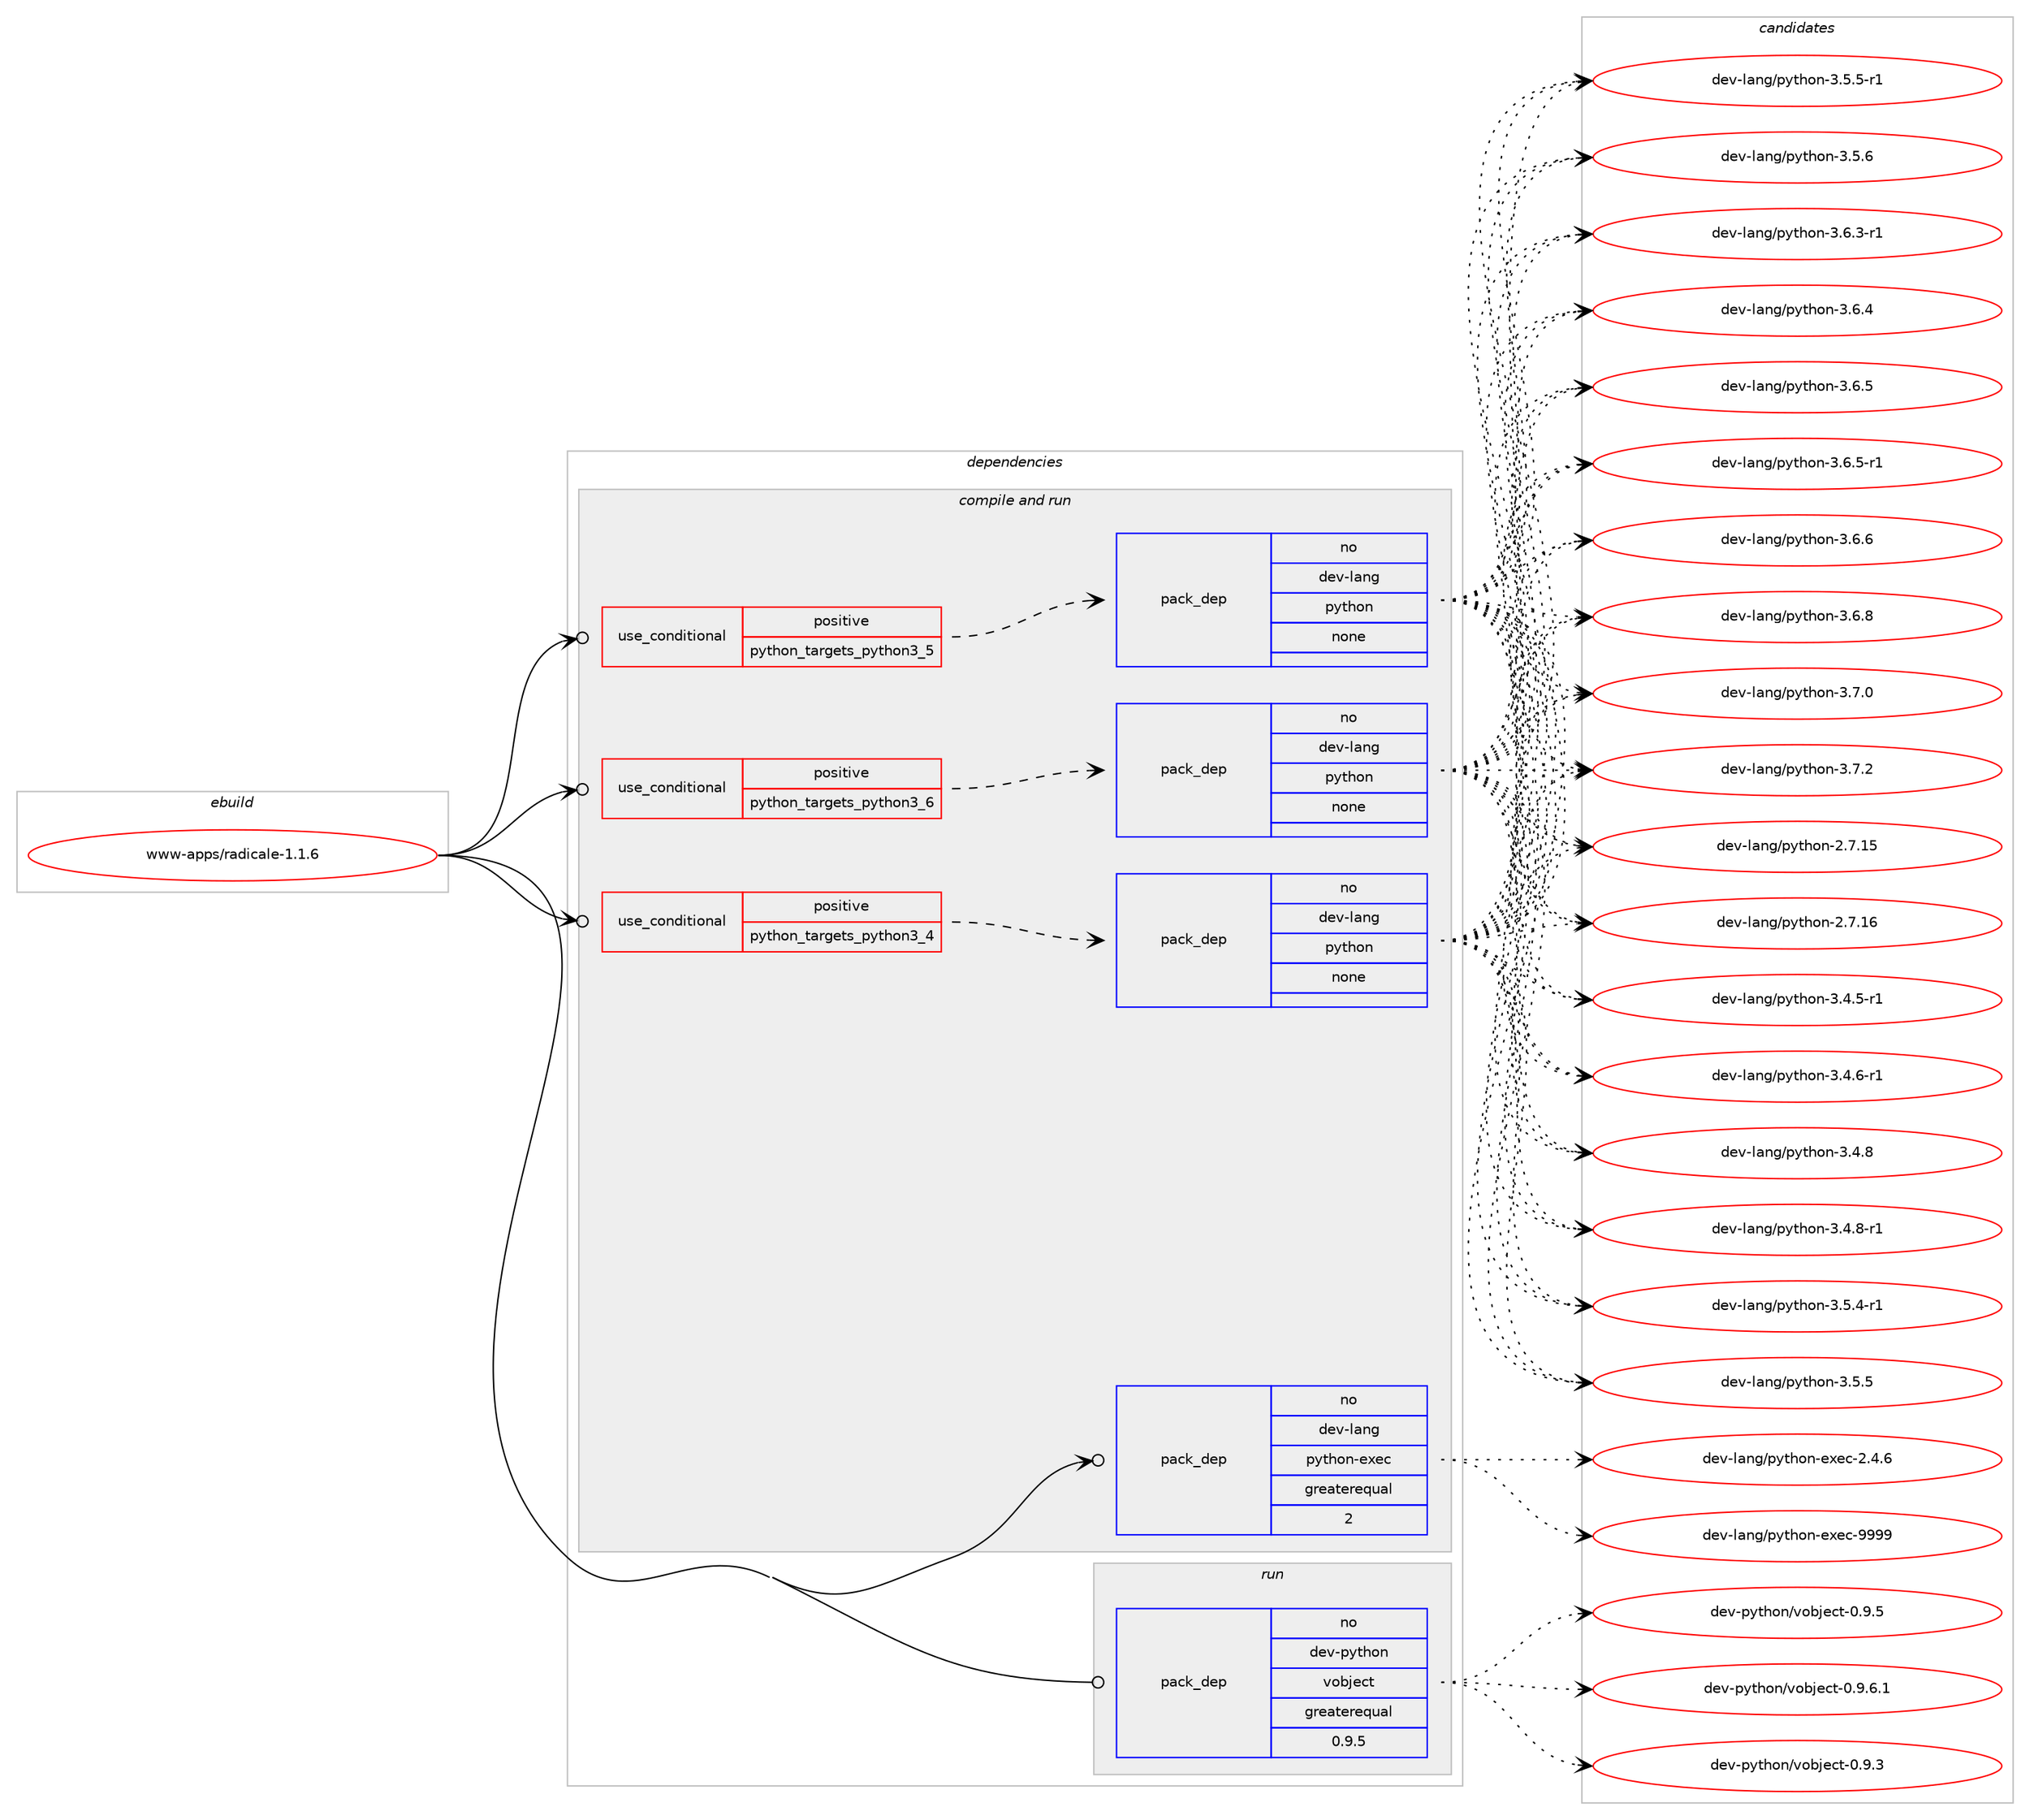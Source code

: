 digraph prolog {

# *************
# Graph options
# *************

newrank=true;
concentrate=true;
compound=true;
graph [rankdir=LR,fontname=Helvetica,fontsize=10,ranksep=1.5];#, ranksep=2.5, nodesep=0.2];
edge  [arrowhead=vee];
node  [fontname=Helvetica,fontsize=10];

# **********
# The ebuild
# **********

subgraph cluster_leftcol {
color=gray;
rank=same;
label=<<i>ebuild</i>>;
id [label="www-apps/radicale-1.1.6", color=red, width=4, href="../www-apps/radicale-1.1.6.svg"];
}

# ****************
# The dependencies
# ****************

subgraph cluster_midcol {
color=gray;
label=<<i>dependencies</i>>;
subgraph cluster_compile {
fillcolor="#eeeeee";
style=filled;
label=<<i>compile</i>>;
}
subgraph cluster_compileandrun {
fillcolor="#eeeeee";
style=filled;
label=<<i>compile and run</i>>;
subgraph cond463517 {
dependency1746700 [label=<<TABLE BORDER="0" CELLBORDER="1" CELLSPACING="0" CELLPADDING="4"><TR><TD ROWSPAN="3" CELLPADDING="10">use_conditional</TD></TR><TR><TD>positive</TD></TR><TR><TD>python_targets_python3_4</TD></TR></TABLE>>, shape=none, color=red];
subgraph pack1253986 {
dependency1746701 [label=<<TABLE BORDER="0" CELLBORDER="1" CELLSPACING="0" CELLPADDING="4" WIDTH="220"><TR><TD ROWSPAN="6" CELLPADDING="30">pack_dep</TD></TR><TR><TD WIDTH="110">no</TD></TR><TR><TD>dev-lang</TD></TR><TR><TD>python</TD></TR><TR><TD>none</TD></TR><TR><TD></TD></TR></TABLE>>, shape=none, color=blue];
}
dependency1746700:e -> dependency1746701:w [weight=20,style="dashed",arrowhead="vee"];
}
id:e -> dependency1746700:w [weight=20,style="solid",arrowhead="odotvee"];
subgraph cond463518 {
dependency1746702 [label=<<TABLE BORDER="0" CELLBORDER="1" CELLSPACING="0" CELLPADDING="4"><TR><TD ROWSPAN="3" CELLPADDING="10">use_conditional</TD></TR><TR><TD>positive</TD></TR><TR><TD>python_targets_python3_5</TD></TR></TABLE>>, shape=none, color=red];
subgraph pack1253987 {
dependency1746703 [label=<<TABLE BORDER="0" CELLBORDER="1" CELLSPACING="0" CELLPADDING="4" WIDTH="220"><TR><TD ROWSPAN="6" CELLPADDING="30">pack_dep</TD></TR><TR><TD WIDTH="110">no</TD></TR><TR><TD>dev-lang</TD></TR><TR><TD>python</TD></TR><TR><TD>none</TD></TR><TR><TD></TD></TR></TABLE>>, shape=none, color=blue];
}
dependency1746702:e -> dependency1746703:w [weight=20,style="dashed",arrowhead="vee"];
}
id:e -> dependency1746702:w [weight=20,style="solid",arrowhead="odotvee"];
subgraph cond463519 {
dependency1746704 [label=<<TABLE BORDER="0" CELLBORDER="1" CELLSPACING="0" CELLPADDING="4"><TR><TD ROWSPAN="3" CELLPADDING="10">use_conditional</TD></TR><TR><TD>positive</TD></TR><TR><TD>python_targets_python3_6</TD></TR></TABLE>>, shape=none, color=red];
subgraph pack1253988 {
dependency1746705 [label=<<TABLE BORDER="0" CELLBORDER="1" CELLSPACING="0" CELLPADDING="4" WIDTH="220"><TR><TD ROWSPAN="6" CELLPADDING="30">pack_dep</TD></TR><TR><TD WIDTH="110">no</TD></TR><TR><TD>dev-lang</TD></TR><TR><TD>python</TD></TR><TR><TD>none</TD></TR><TR><TD></TD></TR></TABLE>>, shape=none, color=blue];
}
dependency1746704:e -> dependency1746705:w [weight=20,style="dashed",arrowhead="vee"];
}
id:e -> dependency1746704:w [weight=20,style="solid",arrowhead="odotvee"];
subgraph pack1253989 {
dependency1746706 [label=<<TABLE BORDER="0" CELLBORDER="1" CELLSPACING="0" CELLPADDING="4" WIDTH="220"><TR><TD ROWSPAN="6" CELLPADDING="30">pack_dep</TD></TR><TR><TD WIDTH="110">no</TD></TR><TR><TD>dev-lang</TD></TR><TR><TD>python-exec</TD></TR><TR><TD>greaterequal</TD></TR><TR><TD>2</TD></TR></TABLE>>, shape=none, color=blue];
}
id:e -> dependency1746706:w [weight=20,style="solid",arrowhead="odotvee"];
}
subgraph cluster_run {
fillcolor="#eeeeee";
style=filled;
label=<<i>run</i>>;
subgraph pack1253990 {
dependency1746707 [label=<<TABLE BORDER="0" CELLBORDER="1" CELLSPACING="0" CELLPADDING="4" WIDTH="220"><TR><TD ROWSPAN="6" CELLPADDING="30">pack_dep</TD></TR><TR><TD WIDTH="110">no</TD></TR><TR><TD>dev-python</TD></TR><TR><TD>vobject</TD></TR><TR><TD>greaterequal</TD></TR><TR><TD>0.9.5</TD></TR></TABLE>>, shape=none, color=blue];
}
id:e -> dependency1746707:w [weight=20,style="solid",arrowhead="odot"];
}
}

# **************
# The candidates
# **************

subgraph cluster_choices {
rank=same;
color=gray;
label=<<i>candidates</i>>;

subgraph choice1253986 {
color=black;
nodesep=1;
choice10010111845108971101034711212111610411111045504655464953 [label="dev-lang/python-2.7.15", color=red, width=4,href="../dev-lang/python-2.7.15.svg"];
choice10010111845108971101034711212111610411111045504655464954 [label="dev-lang/python-2.7.16", color=red, width=4,href="../dev-lang/python-2.7.16.svg"];
choice1001011184510897110103471121211161041111104551465246534511449 [label="dev-lang/python-3.4.5-r1", color=red, width=4,href="../dev-lang/python-3.4.5-r1.svg"];
choice1001011184510897110103471121211161041111104551465246544511449 [label="dev-lang/python-3.4.6-r1", color=red, width=4,href="../dev-lang/python-3.4.6-r1.svg"];
choice100101118451089711010347112121116104111110455146524656 [label="dev-lang/python-3.4.8", color=red, width=4,href="../dev-lang/python-3.4.8.svg"];
choice1001011184510897110103471121211161041111104551465246564511449 [label="dev-lang/python-3.4.8-r1", color=red, width=4,href="../dev-lang/python-3.4.8-r1.svg"];
choice1001011184510897110103471121211161041111104551465346524511449 [label="dev-lang/python-3.5.4-r1", color=red, width=4,href="../dev-lang/python-3.5.4-r1.svg"];
choice100101118451089711010347112121116104111110455146534653 [label="dev-lang/python-3.5.5", color=red, width=4,href="../dev-lang/python-3.5.5.svg"];
choice1001011184510897110103471121211161041111104551465346534511449 [label="dev-lang/python-3.5.5-r1", color=red, width=4,href="../dev-lang/python-3.5.5-r1.svg"];
choice100101118451089711010347112121116104111110455146534654 [label="dev-lang/python-3.5.6", color=red, width=4,href="../dev-lang/python-3.5.6.svg"];
choice1001011184510897110103471121211161041111104551465446514511449 [label="dev-lang/python-3.6.3-r1", color=red, width=4,href="../dev-lang/python-3.6.3-r1.svg"];
choice100101118451089711010347112121116104111110455146544652 [label="dev-lang/python-3.6.4", color=red, width=4,href="../dev-lang/python-3.6.4.svg"];
choice100101118451089711010347112121116104111110455146544653 [label="dev-lang/python-3.6.5", color=red, width=4,href="../dev-lang/python-3.6.5.svg"];
choice1001011184510897110103471121211161041111104551465446534511449 [label="dev-lang/python-3.6.5-r1", color=red, width=4,href="../dev-lang/python-3.6.5-r1.svg"];
choice100101118451089711010347112121116104111110455146544654 [label="dev-lang/python-3.6.6", color=red, width=4,href="../dev-lang/python-3.6.6.svg"];
choice100101118451089711010347112121116104111110455146544656 [label="dev-lang/python-3.6.8", color=red, width=4,href="../dev-lang/python-3.6.8.svg"];
choice100101118451089711010347112121116104111110455146554648 [label="dev-lang/python-3.7.0", color=red, width=4,href="../dev-lang/python-3.7.0.svg"];
choice100101118451089711010347112121116104111110455146554650 [label="dev-lang/python-3.7.2", color=red, width=4,href="../dev-lang/python-3.7.2.svg"];
dependency1746701:e -> choice10010111845108971101034711212111610411111045504655464953:w [style=dotted,weight="100"];
dependency1746701:e -> choice10010111845108971101034711212111610411111045504655464954:w [style=dotted,weight="100"];
dependency1746701:e -> choice1001011184510897110103471121211161041111104551465246534511449:w [style=dotted,weight="100"];
dependency1746701:e -> choice1001011184510897110103471121211161041111104551465246544511449:w [style=dotted,weight="100"];
dependency1746701:e -> choice100101118451089711010347112121116104111110455146524656:w [style=dotted,weight="100"];
dependency1746701:e -> choice1001011184510897110103471121211161041111104551465246564511449:w [style=dotted,weight="100"];
dependency1746701:e -> choice1001011184510897110103471121211161041111104551465346524511449:w [style=dotted,weight="100"];
dependency1746701:e -> choice100101118451089711010347112121116104111110455146534653:w [style=dotted,weight="100"];
dependency1746701:e -> choice1001011184510897110103471121211161041111104551465346534511449:w [style=dotted,weight="100"];
dependency1746701:e -> choice100101118451089711010347112121116104111110455146534654:w [style=dotted,weight="100"];
dependency1746701:e -> choice1001011184510897110103471121211161041111104551465446514511449:w [style=dotted,weight="100"];
dependency1746701:e -> choice100101118451089711010347112121116104111110455146544652:w [style=dotted,weight="100"];
dependency1746701:e -> choice100101118451089711010347112121116104111110455146544653:w [style=dotted,weight="100"];
dependency1746701:e -> choice1001011184510897110103471121211161041111104551465446534511449:w [style=dotted,weight="100"];
dependency1746701:e -> choice100101118451089711010347112121116104111110455146544654:w [style=dotted,weight="100"];
dependency1746701:e -> choice100101118451089711010347112121116104111110455146544656:w [style=dotted,weight="100"];
dependency1746701:e -> choice100101118451089711010347112121116104111110455146554648:w [style=dotted,weight="100"];
dependency1746701:e -> choice100101118451089711010347112121116104111110455146554650:w [style=dotted,weight="100"];
}
subgraph choice1253987 {
color=black;
nodesep=1;
choice10010111845108971101034711212111610411111045504655464953 [label="dev-lang/python-2.7.15", color=red, width=4,href="../dev-lang/python-2.7.15.svg"];
choice10010111845108971101034711212111610411111045504655464954 [label="dev-lang/python-2.7.16", color=red, width=4,href="../dev-lang/python-2.7.16.svg"];
choice1001011184510897110103471121211161041111104551465246534511449 [label="dev-lang/python-3.4.5-r1", color=red, width=4,href="../dev-lang/python-3.4.5-r1.svg"];
choice1001011184510897110103471121211161041111104551465246544511449 [label="dev-lang/python-3.4.6-r1", color=red, width=4,href="../dev-lang/python-3.4.6-r1.svg"];
choice100101118451089711010347112121116104111110455146524656 [label="dev-lang/python-3.4.8", color=red, width=4,href="../dev-lang/python-3.4.8.svg"];
choice1001011184510897110103471121211161041111104551465246564511449 [label="dev-lang/python-3.4.8-r1", color=red, width=4,href="../dev-lang/python-3.4.8-r1.svg"];
choice1001011184510897110103471121211161041111104551465346524511449 [label="dev-lang/python-3.5.4-r1", color=red, width=4,href="../dev-lang/python-3.5.4-r1.svg"];
choice100101118451089711010347112121116104111110455146534653 [label="dev-lang/python-3.5.5", color=red, width=4,href="../dev-lang/python-3.5.5.svg"];
choice1001011184510897110103471121211161041111104551465346534511449 [label="dev-lang/python-3.5.5-r1", color=red, width=4,href="../dev-lang/python-3.5.5-r1.svg"];
choice100101118451089711010347112121116104111110455146534654 [label="dev-lang/python-3.5.6", color=red, width=4,href="../dev-lang/python-3.5.6.svg"];
choice1001011184510897110103471121211161041111104551465446514511449 [label="dev-lang/python-3.6.3-r1", color=red, width=4,href="../dev-lang/python-3.6.3-r1.svg"];
choice100101118451089711010347112121116104111110455146544652 [label="dev-lang/python-3.6.4", color=red, width=4,href="../dev-lang/python-3.6.4.svg"];
choice100101118451089711010347112121116104111110455146544653 [label="dev-lang/python-3.6.5", color=red, width=4,href="../dev-lang/python-3.6.5.svg"];
choice1001011184510897110103471121211161041111104551465446534511449 [label="dev-lang/python-3.6.5-r1", color=red, width=4,href="../dev-lang/python-3.6.5-r1.svg"];
choice100101118451089711010347112121116104111110455146544654 [label="dev-lang/python-3.6.6", color=red, width=4,href="../dev-lang/python-3.6.6.svg"];
choice100101118451089711010347112121116104111110455146544656 [label="dev-lang/python-3.6.8", color=red, width=4,href="../dev-lang/python-3.6.8.svg"];
choice100101118451089711010347112121116104111110455146554648 [label="dev-lang/python-3.7.0", color=red, width=4,href="../dev-lang/python-3.7.0.svg"];
choice100101118451089711010347112121116104111110455146554650 [label="dev-lang/python-3.7.2", color=red, width=4,href="../dev-lang/python-3.7.2.svg"];
dependency1746703:e -> choice10010111845108971101034711212111610411111045504655464953:w [style=dotted,weight="100"];
dependency1746703:e -> choice10010111845108971101034711212111610411111045504655464954:w [style=dotted,weight="100"];
dependency1746703:e -> choice1001011184510897110103471121211161041111104551465246534511449:w [style=dotted,weight="100"];
dependency1746703:e -> choice1001011184510897110103471121211161041111104551465246544511449:w [style=dotted,weight="100"];
dependency1746703:e -> choice100101118451089711010347112121116104111110455146524656:w [style=dotted,weight="100"];
dependency1746703:e -> choice1001011184510897110103471121211161041111104551465246564511449:w [style=dotted,weight="100"];
dependency1746703:e -> choice1001011184510897110103471121211161041111104551465346524511449:w [style=dotted,weight="100"];
dependency1746703:e -> choice100101118451089711010347112121116104111110455146534653:w [style=dotted,weight="100"];
dependency1746703:e -> choice1001011184510897110103471121211161041111104551465346534511449:w [style=dotted,weight="100"];
dependency1746703:e -> choice100101118451089711010347112121116104111110455146534654:w [style=dotted,weight="100"];
dependency1746703:e -> choice1001011184510897110103471121211161041111104551465446514511449:w [style=dotted,weight="100"];
dependency1746703:e -> choice100101118451089711010347112121116104111110455146544652:w [style=dotted,weight="100"];
dependency1746703:e -> choice100101118451089711010347112121116104111110455146544653:w [style=dotted,weight="100"];
dependency1746703:e -> choice1001011184510897110103471121211161041111104551465446534511449:w [style=dotted,weight="100"];
dependency1746703:e -> choice100101118451089711010347112121116104111110455146544654:w [style=dotted,weight="100"];
dependency1746703:e -> choice100101118451089711010347112121116104111110455146544656:w [style=dotted,weight="100"];
dependency1746703:e -> choice100101118451089711010347112121116104111110455146554648:w [style=dotted,weight="100"];
dependency1746703:e -> choice100101118451089711010347112121116104111110455146554650:w [style=dotted,weight="100"];
}
subgraph choice1253988 {
color=black;
nodesep=1;
choice10010111845108971101034711212111610411111045504655464953 [label="dev-lang/python-2.7.15", color=red, width=4,href="../dev-lang/python-2.7.15.svg"];
choice10010111845108971101034711212111610411111045504655464954 [label="dev-lang/python-2.7.16", color=red, width=4,href="../dev-lang/python-2.7.16.svg"];
choice1001011184510897110103471121211161041111104551465246534511449 [label="dev-lang/python-3.4.5-r1", color=red, width=4,href="../dev-lang/python-3.4.5-r1.svg"];
choice1001011184510897110103471121211161041111104551465246544511449 [label="dev-lang/python-3.4.6-r1", color=red, width=4,href="../dev-lang/python-3.4.6-r1.svg"];
choice100101118451089711010347112121116104111110455146524656 [label="dev-lang/python-3.4.8", color=red, width=4,href="../dev-lang/python-3.4.8.svg"];
choice1001011184510897110103471121211161041111104551465246564511449 [label="dev-lang/python-3.4.8-r1", color=red, width=4,href="../dev-lang/python-3.4.8-r1.svg"];
choice1001011184510897110103471121211161041111104551465346524511449 [label="dev-lang/python-3.5.4-r1", color=red, width=4,href="../dev-lang/python-3.5.4-r1.svg"];
choice100101118451089711010347112121116104111110455146534653 [label="dev-lang/python-3.5.5", color=red, width=4,href="../dev-lang/python-3.5.5.svg"];
choice1001011184510897110103471121211161041111104551465346534511449 [label="dev-lang/python-3.5.5-r1", color=red, width=4,href="../dev-lang/python-3.5.5-r1.svg"];
choice100101118451089711010347112121116104111110455146534654 [label="dev-lang/python-3.5.6", color=red, width=4,href="../dev-lang/python-3.5.6.svg"];
choice1001011184510897110103471121211161041111104551465446514511449 [label="dev-lang/python-3.6.3-r1", color=red, width=4,href="../dev-lang/python-3.6.3-r1.svg"];
choice100101118451089711010347112121116104111110455146544652 [label="dev-lang/python-3.6.4", color=red, width=4,href="../dev-lang/python-3.6.4.svg"];
choice100101118451089711010347112121116104111110455146544653 [label="dev-lang/python-3.6.5", color=red, width=4,href="../dev-lang/python-3.6.5.svg"];
choice1001011184510897110103471121211161041111104551465446534511449 [label="dev-lang/python-3.6.5-r1", color=red, width=4,href="../dev-lang/python-3.6.5-r1.svg"];
choice100101118451089711010347112121116104111110455146544654 [label="dev-lang/python-3.6.6", color=red, width=4,href="../dev-lang/python-3.6.6.svg"];
choice100101118451089711010347112121116104111110455146544656 [label="dev-lang/python-3.6.8", color=red, width=4,href="../dev-lang/python-3.6.8.svg"];
choice100101118451089711010347112121116104111110455146554648 [label="dev-lang/python-3.7.0", color=red, width=4,href="../dev-lang/python-3.7.0.svg"];
choice100101118451089711010347112121116104111110455146554650 [label="dev-lang/python-3.7.2", color=red, width=4,href="../dev-lang/python-3.7.2.svg"];
dependency1746705:e -> choice10010111845108971101034711212111610411111045504655464953:w [style=dotted,weight="100"];
dependency1746705:e -> choice10010111845108971101034711212111610411111045504655464954:w [style=dotted,weight="100"];
dependency1746705:e -> choice1001011184510897110103471121211161041111104551465246534511449:w [style=dotted,weight="100"];
dependency1746705:e -> choice1001011184510897110103471121211161041111104551465246544511449:w [style=dotted,weight="100"];
dependency1746705:e -> choice100101118451089711010347112121116104111110455146524656:w [style=dotted,weight="100"];
dependency1746705:e -> choice1001011184510897110103471121211161041111104551465246564511449:w [style=dotted,weight="100"];
dependency1746705:e -> choice1001011184510897110103471121211161041111104551465346524511449:w [style=dotted,weight="100"];
dependency1746705:e -> choice100101118451089711010347112121116104111110455146534653:w [style=dotted,weight="100"];
dependency1746705:e -> choice1001011184510897110103471121211161041111104551465346534511449:w [style=dotted,weight="100"];
dependency1746705:e -> choice100101118451089711010347112121116104111110455146534654:w [style=dotted,weight="100"];
dependency1746705:e -> choice1001011184510897110103471121211161041111104551465446514511449:w [style=dotted,weight="100"];
dependency1746705:e -> choice100101118451089711010347112121116104111110455146544652:w [style=dotted,weight="100"];
dependency1746705:e -> choice100101118451089711010347112121116104111110455146544653:w [style=dotted,weight="100"];
dependency1746705:e -> choice1001011184510897110103471121211161041111104551465446534511449:w [style=dotted,weight="100"];
dependency1746705:e -> choice100101118451089711010347112121116104111110455146544654:w [style=dotted,weight="100"];
dependency1746705:e -> choice100101118451089711010347112121116104111110455146544656:w [style=dotted,weight="100"];
dependency1746705:e -> choice100101118451089711010347112121116104111110455146554648:w [style=dotted,weight="100"];
dependency1746705:e -> choice100101118451089711010347112121116104111110455146554650:w [style=dotted,weight="100"];
}
subgraph choice1253989 {
color=black;
nodesep=1;
choice1001011184510897110103471121211161041111104510112010199455046524654 [label="dev-lang/python-exec-2.4.6", color=red, width=4,href="../dev-lang/python-exec-2.4.6.svg"];
choice10010111845108971101034711212111610411111045101120101994557575757 [label="dev-lang/python-exec-9999", color=red, width=4,href="../dev-lang/python-exec-9999.svg"];
dependency1746706:e -> choice1001011184510897110103471121211161041111104510112010199455046524654:w [style=dotted,weight="100"];
dependency1746706:e -> choice10010111845108971101034711212111610411111045101120101994557575757:w [style=dotted,weight="100"];
}
subgraph choice1253990 {
color=black;
nodesep=1;
choice10010111845112121116104111110471181119810610199116454846574651 [label="dev-python/vobject-0.9.3", color=red, width=4,href="../dev-python/vobject-0.9.3.svg"];
choice10010111845112121116104111110471181119810610199116454846574653 [label="dev-python/vobject-0.9.5", color=red, width=4,href="../dev-python/vobject-0.9.5.svg"];
choice100101118451121211161041111104711811198106101991164548465746544649 [label="dev-python/vobject-0.9.6.1", color=red, width=4,href="../dev-python/vobject-0.9.6.1.svg"];
dependency1746707:e -> choice10010111845112121116104111110471181119810610199116454846574651:w [style=dotted,weight="100"];
dependency1746707:e -> choice10010111845112121116104111110471181119810610199116454846574653:w [style=dotted,weight="100"];
dependency1746707:e -> choice100101118451121211161041111104711811198106101991164548465746544649:w [style=dotted,weight="100"];
}
}

}
